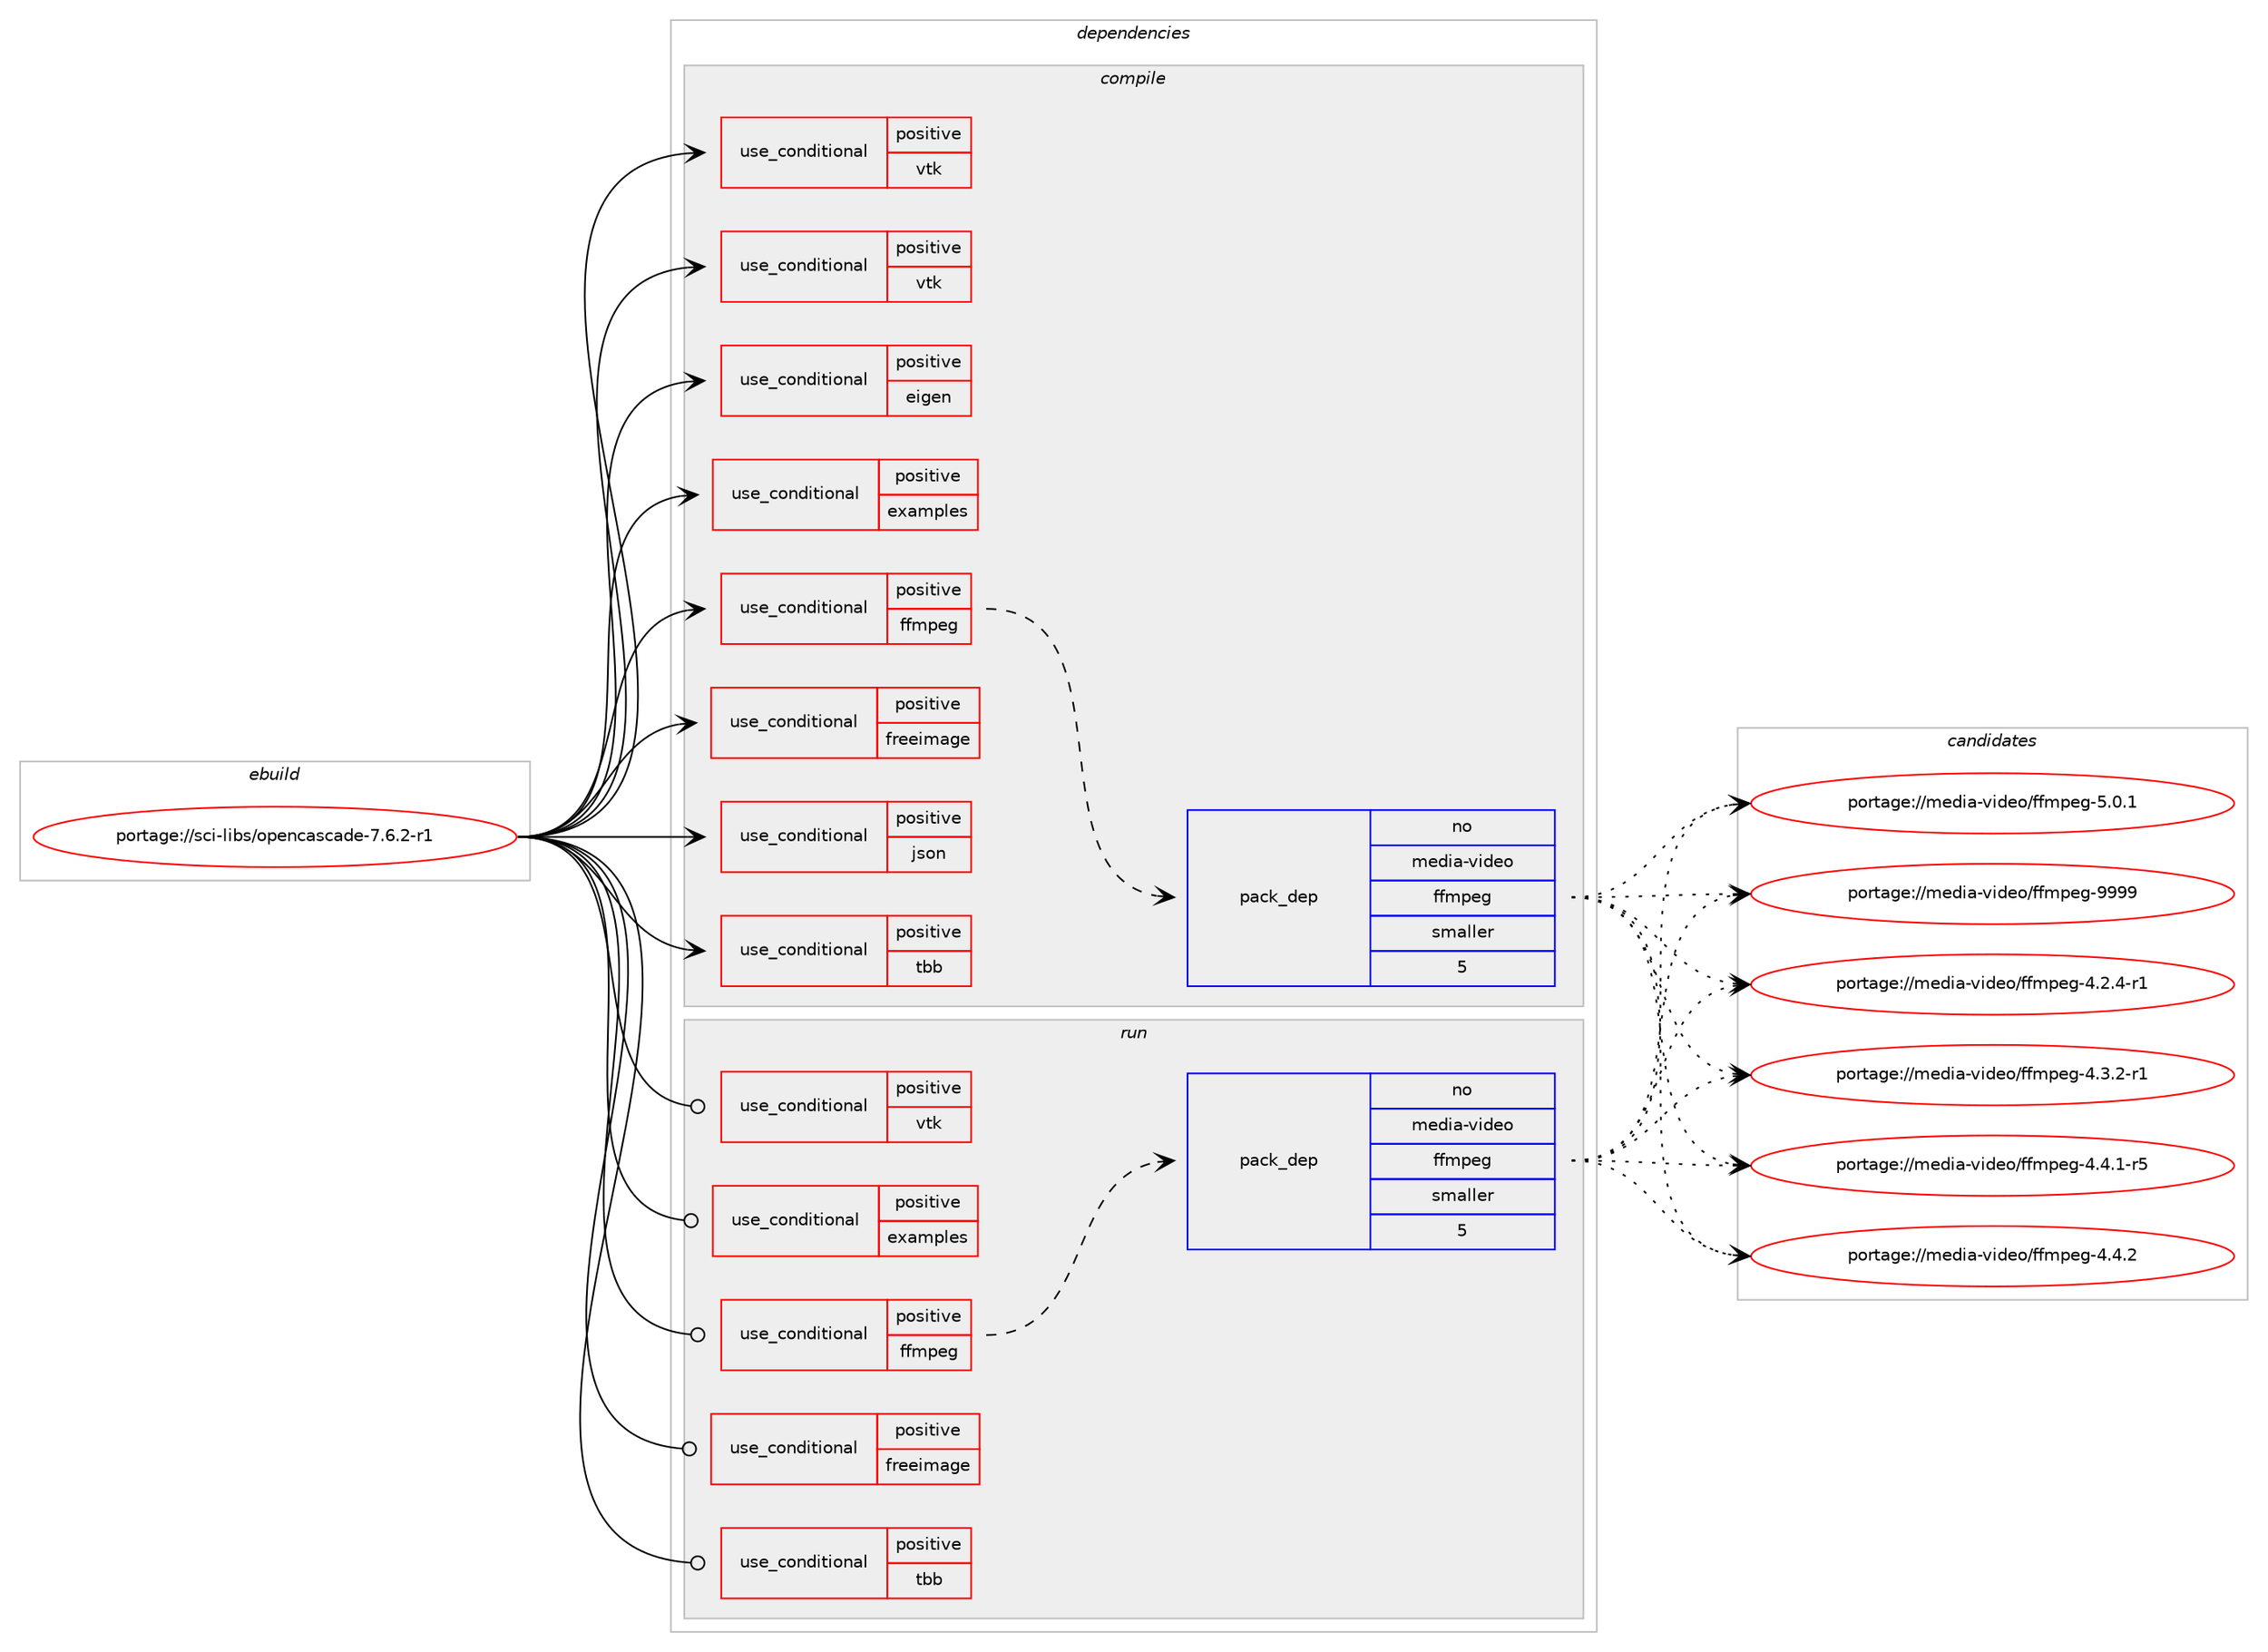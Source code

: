 digraph prolog {

# *************
# Graph options
# *************

newrank=true;
concentrate=true;
compound=true;
graph [rankdir=LR,fontname=Helvetica,fontsize=10,ranksep=1.5];#, ranksep=2.5, nodesep=0.2];
edge  [arrowhead=vee];
node  [fontname=Helvetica,fontsize=10];

# **********
# The ebuild
# **********

subgraph cluster_leftcol {
color=gray;
label=<<i>ebuild</i>>;
id [label="portage://sci-libs/opencascade-7.6.2-r1", color=red, width=4, href="../sci-libs/opencascade-7.6.2-r1.svg"];
}

# ****************
# The dependencies
# ****************

subgraph cluster_midcol {
color=gray;
label=<<i>dependencies</i>>;
subgraph cluster_compile {
fillcolor="#eeeeee";
style=filled;
label=<<i>compile</i>>;
subgraph cond2334 {
dependency3357 [label=<<TABLE BORDER="0" CELLBORDER="1" CELLSPACING="0" CELLPADDING="4"><TR><TD ROWSPAN="3" CELLPADDING="10">use_conditional</TD></TR><TR><TD>positive</TD></TR><TR><TD>eigen</TD></TR></TABLE>>, shape=none, color=red];
# *** BEGIN UNKNOWN DEPENDENCY TYPE (TODO) ***
# dependency3357 -> package_dependency(portage://sci-libs/opencascade-7.6.2-r1,install,no,dev-cpp,eigen,none,[,,],[],[])
# *** END UNKNOWN DEPENDENCY TYPE (TODO) ***

}
id:e -> dependency3357:w [weight=20,style="solid",arrowhead="vee"];
subgraph cond2335 {
dependency3358 [label=<<TABLE BORDER="0" CELLBORDER="1" CELLSPACING="0" CELLPADDING="4"><TR><TD ROWSPAN="3" CELLPADDING="10">use_conditional</TD></TR><TR><TD>positive</TD></TR><TR><TD>examples</TD></TR></TABLE>>, shape=none, color=red];
# *** BEGIN UNKNOWN DEPENDENCY TYPE (TODO) ***
# dependency3358 -> package_dependency(portage://sci-libs/opencascade-7.6.2-r1,install,no,dev-qt,qtcore,none,[,,],[slot(5)],[])
# *** END UNKNOWN DEPENDENCY TYPE (TODO) ***

# *** BEGIN UNKNOWN DEPENDENCY TYPE (TODO) ***
# dependency3358 -> package_dependency(portage://sci-libs/opencascade-7.6.2-r1,install,no,dev-qt,qtgui,none,[,,],[slot(5)],[])
# *** END UNKNOWN DEPENDENCY TYPE (TODO) ***

# *** BEGIN UNKNOWN DEPENDENCY TYPE (TODO) ***
# dependency3358 -> package_dependency(portage://sci-libs/opencascade-7.6.2-r1,install,no,dev-qt,qtquickcontrols2,none,[,,],[slot(5)],[])
# *** END UNKNOWN DEPENDENCY TYPE (TODO) ***

# *** BEGIN UNKNOWN DEPENDENCY TYPE (TODO) ***
# dependency3358 -> package_dependency(portage://sci-libs/opencascade-7.6.2-r1,install,no,dev-qt,qtwidgets,none,[,,],[slot(5)],[])
# *** END UNKNOWN DEPENDENCY TYPE (TODO) ***

# *** BEGIN UNKNOWN DEPENDENCY TYPE (TODO) ***
# dependency3358 -> package_dependency(portage://sci-libs/opencascade-7.6.2-r1,install,no,dev-qt,qtxml,none,[,,],[slot(5)],[])
# *** END UNKNOWN DEPENDENCY TYPE (TODO) ***

}
id:e -> dependency3358:w [weight=20,style="solid",arrowhead="vee"];
subgraph cond2336 {
dependency3359 [label=<<TABLE BORDER="0" CELLBORDER="1" CELLSPACING="0" CELLPADDING="4"><TR><TD ROWSPAN="3" CELLPADDING="10">use_conditional</TD></TR><TR><TD>positive</TD></TR><TR><TD>ffmpeg</TD></TR></TABLE>>, shape=none, color=red];
subgraph pack1005 {
dependency3360 [label=<<TABLE BORDER="0" CELLBORDER="1" CELLSPACING="0" CELLPADDING="4" WIDTH="220"><TR><TD ROWSPAN="6" CELLPADDING="30">pack_dep</TD></TR><TR><TD WIDTH="110">no</TD></TR><TR><TD>media-video</TD></TR><TR><TD>ffmpeg</TD></TR><TR><TD>smaller</TD></TR><TR><TD>5</TD></TR></TABLE>>, shape=none, color=blue];
}
dependency3359:e -> dependency3360:w [weight=20,style="dashed",arrowhead="vee"];
}
id:e -> dependency3359:w [weight=20,style="solid",arrowhead="vee"];
subgraph cond2337 {
dependency3361 [label=<<TABLE BORDER="0" CELLBORDER="1" CELLSPACING="0" CELLPADDING="4"><TR><TD ROWSPAN="3" CELLPADDING="10">use_conditional</TD></TR><TR><TD>positive</TD></TR><TR><TD>freeimage</TD></TR></TABLE>>, shape=none, color=red];
# *** BEGIN UNKNOWN DEPENDENCY TYPE (TODO) ***
# dependency3361 -> package_dependency(portage://sci-libs/opencascade-7.6.2-r1,install,no,media-libs,freeimage,none,[,,],[],[])
# *** END UNKNOWN DEPENDENCY TYPE (TODO) ***

}
id:e -> dependency3361:w [weight=20,style="solid",arrowhead="vee"];
subgraph cond2338 {
dependency3362 [label=<<TABLE BORDER="0" CELLBORDER="1" CELLSPACING="0" CELLPADDING="4"><TR><TD ROWSPAN="3" CELLPADDING="10">use_conditional</TD></TR><TR><TD>positive</TD></TR><TR><TD>json</TD></TR></TABLE>>, shape=none, color=red];
# *** BEGIN UNKNOWN DEPENDENCY TYPE (TODO) ***
# dependency3362 -> package_dependency(portage://sci-libs/opencascade-7.6.2-r1,install,no,dev-libs,rapidjson,none,[,,],[],[])
# *** END UNKNOWN DEPENDENCY TYPE (TODO) ***

}
id:e -> dependency3362:w [weight=20,style="solid",arrowhead="vee"];
subgraph cond2339 {
dependency3363 [label=<<TABLE BORDER="0" CELLBORDER="1" CELLSPACING="0" CELLPADDING="4"><TR><TD ROWSPAN="3" CELLPADDING="10">use_conditional</TD></TR><TR><TD>positive</TD></TR><TR><TD>tbb</TD></TR></TABLE>>, shape=none, color=red];
# *** BEGIN UNKNOWN DEPENDENCY TYPE (TODO) ***
# dependency3363 -> package_dependency(portage://sci-libs/opencascade-7.6.2-r1,install,no,dev-cpp,tbb,none,[,,],any_same_slot,[])
# *** END UNKNOWN DEPENDENCY TYPE (TODO) ***

}
id:e -> dependency3363:w [weight=20,style="solid",arrowhead="vee"];
subgraph cond2340 {
dependency3364 [label=<<TABLE BORDER="0" CELLBORDER="1" CELLSPACING="0" CELLPADDING="4"><TR><TD ROWSPAN="3" CELLPADDING="10">use_conditional</TD></TR><TR><TD>positive</TD></TR><TR><TD>vtk</TD></TR></TABLE>>, shape=none, color=red];
# *** BEGIN UNKNOWN DEPENDENCY TYPE (TODO) ***
# dependency3364 -> package_dependency(portage://sci-libs/opencascade-7.6.2-r1,install,no,dev-libs,utfcpp,none,[,,],[],[])
# *** END UNKNOWN DEPENDENCY TYPE (TODO) ***

}
id:e -> dependency3364:w [weight=20,style="solid",arrowhead="vee"];
subgraph cond2341 {
dependency3365 [label=<<TABLE BORDER="0" CELLBORDER="1" CELLSPACING="0" CELLPADDING="4"><TR><TD ROWSPAN="3" CELLPADDING="10">use_conditional</TD></TR><TR><TD>positive</TD></TR><TR><TD>vtk</TD></TR></TABLE>>, shape=none, color=red];
# *** BEGIN UNKNOWN DEPENDENCY TYPE (TODO) ***
# dependency3365 -> package_dependency(portage://sci-libs/opencascade-7.6.2-r1,install,no,sci-libs,vtk,none,[,,],any_same_slot,[use(enable(rendering),none)])
# *** END UNKNOWN DEPENDENCY TYPE (TODO) ***

}
id:e -> dependency3365:w [weight=20,style="solid",arrowhead="vee"];
# *** BEGIN UNKNOWN DEPENDENCY TYPE (TODO) ***
# id -> package_dependency(portage://sci-libs/opencascade-7.6.2-r1,install,no,dev-lang,tcl,none,[,,],any_same_slot,[])
# *** END UNKNOWN DEPENDENCY TYPE (TODO) ***

# *** BEGIN UNKNOWN DEPENDENCY TYPE (TODO) ***
# id -> package_dependency(portage://sci-libs/opencascade-7.6.2-r1,install,no,dev-lang,tk,none,[,,],any_same_slot,[])
# *** END UNKNOWN DEPENDENCY TYPE (TODO) ***

# *** BEGIN UNKNOWN DEPENDENCY TYPE (TODO) ***
# id -> package_dependency(portage://sci-libs/opencascade-7.6.2-r1,install,no,dev-tcltk,itcl,none,[,,],[],[])
# *** END UNKNOWN DEPENDENCY TYPE (TODO) ***

# *** BEGIN UNKNOWN DEPENDENCY TYPE (TODO) ***
# id -> package_dependency(portage://sci-libs/opencascade-7.6.2-r1,install,no,dev-tcltk,itk,none,[,,],[],[])
# *** END UNKNOWN DEPENDENCY TYPE (TODO) ***

# *** BEGIN UNKNOWN DEPENDENCY TYPE (TODO) ***
# id -> package_dependency(portage://sci-libs/opencascade-7.6.2-r1,install,no,dev-tcltk,tix,none,[,,],[],[])
# *** END UNKNOWN DEPENDENCY TYPE (TODO) ***

# *** BEGIN UNKNOWN DEPENDENCY TYPE (TODO) ***
# id -> package_dependency(portage://sci-libs/opencascade-7.6.2-r1,install,no,media-libs,fontconfig,none,[,,],[],[])
# *** END UNKNOWN DEPENDENCY TYPE (TODO) ***

# *** BEGIN UNKNOWN DEPENDENCY TYPE (TODO) ***
# id -> package_dependency(portage://sci-libs/opencascade-7.6.2-r1,install,no,media-libs,freetype,none,[,,],[slot(2)],[])
# *** END UNKNOWN DEPENDENCY TYPE (TODO) ***

# *** BEGIN UNKNOWN DEPENDENCY TYPE (TODO) ***
# id -> package_dependency(portage://sci-libs/opencascade-7.6.2-r1,install,no,media-libs,ftgl,none,[,,],[],[])
# *** END UNKNOWN DEPENDENCY TYPE (TODO) ***

# *** BEGIN UNKNOWN DEPENDENCY TYPE (TODO) ***
# id -> package_dependency(portage://sci-libs/opencascade-7.6.2-r1,install,no,virtual,glu,none,[,,],[],[])
# *** END UNKNOWN DEPENDENCY TYPE (TODO) ***

# *** BEGIN UNKNOWN DEPENDENCY TYPE (TODO) ***
# id -> package_dependency(portage://sci-libs/opencascade-7.6.2-r1,install,no,virtual,opengl,none,[,,],[],[])
# *** END UNKNOWN DEPENDENCY TYPE (TODO) ***

# *** BEGIN UNKNOWN DEPENDENCY TYPE (TODO) ***
# id -> package_dependency(portage://sci-libs/opencascade-7.6.2-r1,install,no,x11-libs,libXmu,none,[,,],[],[])
# *** END UNKNOWN DEPENDENCY TYPE (TODO) ***

# *** BEGIN UNKNOWN DEPENDENCY TYPE (TODO) ***
# id -> package_dependency(portage://sci-libs/opencascade-7.6.2-r1,install,weak,app-eselect,eselect-opencascade,none,[,,],[],[])
# *** END UNKNOWN DEPENDENCY TYPE (TODO) ***

}
subgraph cluster_compileandrun {
fillcolor="#eeeeee";
style=filled;
label=<<i>compile and run</i>>;
}
subgraph cluster_run {
fillcolor="#eeeeee";
style=filled;
label=<<i>run</i>>;
subgraph cond2342 {
dependency3366 [label=<<TABLE BORDER="0" CELLBORDER="1" CELLSPACING="0" CELLPADDING="4"><TR><TD ROWSPAN="3" CELLPADDING="10">use_conditional</TD></TR><TR><TD>positive</TD></TR><TR><TD>examples</TD></TR></TABLE>>, shape=none, color=red];
# *** BEGIN UNKNOWN DEPENDENCY TYPE (TODO) ***
# dependency3366 -> package_dependency(portage://sci-libs/opencascade-7.6.2-r1,run,no,dev-qt,qtcore,none,[,,],[slot(5)],[])
# *** END UNKNOWN DEPENDENCY TYPE (TODO) ***

# *** BEGIN UNKNOWN DEPENDENCY TYPE (TODO) ***
# dependency3366 -> package_dependency(portage://sci-libs/opencascade-7.6.2-r1,run,no,dev-qt,qtgui,none,[,,],[slot(5)],[])
# *** END UNKNOWN DEPENDENCY TYPE (TODO) ***

# *** BEGIN UNKNOWN DEPENDENCY TYPE (TODO) ***
# dependency3366 -> package_dependency(portage://sci-libs/opencascade-7.6.2-r1,run,no,dev-qt,qtquickcontrols2,none,[,,],[slot(5)],[])
# *** END UNKNOWN DEPENDENCY TYPE (TODO) ***

# *** BEGIN UNKNOWN DEPENDENCY TYPE (TODO) ***
# dependency3366 -> package_dependency(portage://sci-libs/opencascade-7.6.2-r1,run,no,dev-qt,qtwidgets,none,[,,],[slot(5)],[])
# *** END UNKNOWN DEPENDENCY TYPE (TODO) ***

# *** BEGIN UNKNOWN DEPENDENCY TYPE (TODO) ***
# dependency3366 -> package_dependency(portage://sci-libs/opencascade-7.6.2-r1,run,no,dev-qt,qtxml,none,[,,],[slot(5)],[])
# *** END UNKNOWN DEPENDENCY TYPE (TODO) ***

}
id:e -> dependency3366:w [weight=20,style="solid",arrowhead="odot"];
subgraph cond2343 {
dependency3367 [label=<<TABLE BORDER="0" CELLBORDER="1" CELLSPACING="0" CELLPADDING="4"><TR><TD ROWSPAN="3" CELLPADDING="10">use_conditional</TD></TR><TR><TD>positive</TD></TR><TR><TD>ffmpeg</TD></TR></TABLE>>, shape=none, color=red];
subgraph pack1006 {
dependency3368 [label=<<TABLE BORDER="0" CELLBORDER="1" CELLSPACING="0" CELLPADDING="4" WIDTH="220"><TR><TD ROWSPAN="6" CELLPADDING="30">pack_dep</TD></TR><TR><TD WIDTH="110">no</TD></TR><TR><TD>media-video</TD></TR><TR><TD>ffmpeg</TD></TR><TR><TD>smaller</TD></TR><TR><TD>5</TD></TR></TABLE>>, shape=none, color=blue];
}
dependency3367:e -> dependency3368:w [weight=20,style="dashed",arrowhead="vee"];
}
id:e -> dependency3367:w [weight=20,style="solid",arrowhead="odot"];
subgraph cond2344 {
dependency3369 [label=<<TABLE BORDER="0" CELLBORDER="1" CELLSPACING="0" CELLPADDING="4"><TR><TD ROWSPAN="3" CELLPADDING="10">use_conditional</TD></TR><TR><TD>positive</TD></TR><TR><TD>freeimage</TD></TR></TABLE>>, shape=none, color=red];
# *** BEGIN UNKNOWN DEPENDENCY TYPE (TODO) ***
# dependency3369 -> package_dependency(portage://sci-libs/opencascade-7.6.2-r1,run,no,media-libs,freeimage,none,[,,],[],[])
# *** END UNKNOWN DEPENDENCY TYPE (TODO) ***

}
id:e -> dependency3369:w [weight=20,style="solid",arrowhead="odot"];
subgraph cond2345 {
dependency3370 [label=<<TABLE BORDER="0" CELLBORDER="1" CELLSPACING="0" CELLPADDING="4"><TR><TD ROWSPAN="3" CELLPADDING="10">use_conditional</TD></TR><TR><TD>positive</TD></TR><TR><TD>tbb</TD></TR></TABLE>>, shape=none, color=red];
# *** BEGIN UNKNOWN DEPENDENCY TYPE (TODO) ***
# dependency3370 -> package_dependency(portage://sci-libs/opencascade-7.6.2-r1,run,no,dev-cpp,tbb,none,[,,],any_same_slot,[])
# *** END UNKNOWN DEPENDENCY TYPE (TODO) ***

}
id:e -> dependency3370:w [weight=20,style="solid",arrowhead="odot"];
subgraph cond2346 {
dependency3371 [label=<<TABLE BORDER="0" CELLBORDER="1" CELLSPACING="0" CELLPADDING="4"><TR><TD ROWSPAN="3" CELLPADDING="10">use_conditional</TD></TR><TR><TD>positive</TD></TR><TR><TD>vtk</TD></TR></TABLE>>, shape=none, color=red];
# *** BEGIN UNKNOWN DEPENDENCY TYPE (TODO) ***
# dependency3371 -> package_dependency(portage://sci-libs/opencascade-7.6.2-r1,run,no,sci-libs,vtk,none,[,,],any_same_slot,[use(enable(rendering),none)])
# *** END UNKNOWN DEPENDENCY TYPE (TODO) ***

}
id:e -> dependency3371:w [weight=20,style="solid",arrowhead="odot"];
# *** BEGIN UNKNOWN DEPENDENCY TYPE (TODO) ***
# id -> package_dependency(portage://sci-libs/opencascade-7.6.2-r1,run,no,dev-lang,tcl,none,[,,],any_same_slot,[])
# *** END UNKNOWN DEPENDENCY TYPE (TODO) ***

# *** BEGIN UNKNOWN DEPENDENCY TYPE (TODO) ***
# id -> package_dependency(portage://sci-libs/opencascade-7.6.2-r1,run,no,dev-lang,tk,none,[,,],any_same_slot,[])
# *** END UNKNOWN DEPENDENCY TYPE (TODO) ***

# *** BEGIN UNKNOWN DEPENDENCY TYPE (TODO) ***
# id -> package_dependency(portage://sci-libs/opencascade-7.6.2-r1,run,no,dev-tcltk,itcl,none,[,,],[],[])
# *** END UNKNOWN DEPENDENCY TYPE (TODO) ***

# *** BEGIN UNKNOWN DEPENDENCY TYPE (TODO) ***
# id -> package_dependency(portage://sci-libs/opencascade-7.6.2-r1,run,no,dev-tcltk,itk,none,[,,],[],[])
# *** END UNKNOWN DEPENDENCY TYPE (TODO) ***

# *** BEGIN UNKNOWN DEPENDENCY TYPE (TODO) ***
# id -> package_dependency(portage://sci-libs/opencascade-7.6.2-r1,run,no,dev-tcltk,tix,none,[,,],[],[])
# *** END UNKNOWN DEPENDENCY TYPE (TODO) ***

# *** BEGIN UNKNOWN DEPENDENCY TYPE (TODO) ***
# id -> package_dependency(portage://sci-libs/opencascade-7.6.2-r1,run,no,media-libs,fontconfig,none,[,,],[],[])
# *** END UNKNOWN DEPENDENCY TYPE (TODO) ***

# *** BEGIN UNKNOWN DEPENDENCY TYPE (TODO) ***
# id -> package_dependency(portage://sci-libs/opencascade-7.6.2-r1,run,no,media-libs,freetype,none,[,,],[slot(2)],[])
# *** END UNKNOWN DEPENDENCY TYPE (TODO) ***

# *** BEGIN UNKNOWN DEPENDENCY TYPE (TODO) ***
# id -> package_dependency(portage://sci-libs/opencascade-7.6.2-r1,run,no,media-libs,ftgl,none,[,,],[],[])
# *** END UNKNOWN DEPENDENCY TYPE (TODO) ***

# *** BEGIN UNKNOWN DEPENDENCY TYPE (TODO) ***
# id -> package_dependency(portage://sci-libs/opencascade-7.6.2-r1,run,no,virtual,glu,none,[,,],[],[])
# *** END UNKNOWN DEPENDENCY TYPE (TODO) ***

# *** BEGIN UNKNOWN DEPENDENCY TYPE (TODO) ***
# id -> package_dependency(portage://sci-libs/opencascade-7.6.2-r1,run,no,virtual,opengl,none,[,,],[],[])
# *** END UNKNOWN DEPENDENCY TYPE (TODO) ***

# *** BEGIN UNKNOWN DEPENDENCY TYPE (TODO) ***
# id -> package_dependency(portage://sci-libs/opencascade-7.6.2-r1,run,no,x11-libs,libXmu,none,[,,],[],[])
# *** END UNKNOWN DEPENDENCY TYPE (TODO) ***

# *** BEGIN UNKNOWN DEPENDENCY TYPE (TODO) ***
# id -> package_dependency(portage://sci-libs/opencascade-7.6.2-r1,run,weak,app-eselect,eselect-opencascade,none,[,,],[],[])
# *** END UNKNOWN DEPENDENCY TYPE (TODO) ***

}
}

# **************
# The candidates
# **************

subgraph cluster_choices {
rank=same;
color=gray;
label=<<i>candidates</i>>;

subgraph choice1005 {
color=black;
nodesep=1;
choice1091011001059745118105100101111471021021091121011034552465046524511449 [label="portage://media-video/ffmpeg-4.2.4-r1", color=red, width=4,href="../media-video/ffmpeg-4.2.4-r1.svg"];
choice1091011001059745118105100101111471021021091121011034552465146504511449 [label="portage://media-video/ffmpeg-4.3.2-r1", color=red, width=4,href="../media-video/ffmpeg-4.3.2-r1.svg"];
choice1091011001059745118105100101111471021021091121011034552465246494511453 [label="portage://media-video/ffmpeg-4.4.1-r5", color=red, width=4,href="../media-video/ffmpeg-4.4.1-r5.svg"];
choice109101100105974511810510010111147102102109112101103455246524650 [label="portage://media-video/ffmpeg-4.4.2", color=red, width=4,href="../media-video/ffmpeg-4.4.2.svg"];
choice109101100105974511810510010111147102102109112101103455346484649 [label="portage://media-video/ffmpeg-5.0.1", color=red, width=4,href="../media-video/ffmpeg-5.0.1.svg"];
choice1091011001059745118105100101111471021021091121011034557575757 [label="portage://media-video/ffmpeg-9999", color=red, width=4,href="../media-video/ffmpeg-9999.svg"];
dependency3360:e -> choice1091011001059745118105100101111471021021091121011034552465046524511449:w [style=dotted,weight="100"];
dependency3360:e -> choice1091011001059745118105100101111471021021091121011034552465146504511449:w [style=dotted,weight="100"];
dependency3360:e -> choice1091011001059745118105100101111471021021091121011034552465246494511453:w [style=dotted,weight="100"];
dependency3360:e -> choice109101100105974511810510010111147102102109112101103455246524650:w [style=dotted,weight="100"];
dependency3360:e -> choice109101100105974511810510010111147102102109112101103455346484649:w [style=dotted,weight="100"];
dependency3360:e -> choice1091011001059745118105100101111471021021091121011034557575757:w [style=dotted,weight="100"];
}
subgraph choice1006 {
color=black;
nodesep=1;
choice1091011001059745118105100101111471021021091121011034552465046524511449 [label="portage://media-video/ffmpeg-4.2.4-r1", color=red, width=4,href="../media-video/ffmpeg-4.2.4-r1.svg"];
choice1091011001059745118105100101111471021021091121011034552465146504511449 [label="portage://media-video/ffmpeg-4.3.2-r1", color=red, width=4,href="../media-video/ffmpeg-4.3.2-r1.svg"];
choice1091011001059745118105100101111471021021091121011034552465246494511453 [label="portage://media-video/ffmpeg-4.4.1-r5", color=red, width=4,href="../media-video/ffmpeg-4.4.1-r5.svg"];
choice109101100105974511810510010111147102102109112101103455246524650 [label="portage://media-video/ffmpeg-4.4.2", color=red, width=4,href="../media-video/ffmpeg-4.4.2.svg"];
choice109101100105974511810510010111147102102109112101103455346484649 [label="portage://media-video/ffmpeg-5.0.1", color=red, width=4,href="../media-video/ffmpeg-5.0.1.svg"];
choice1091011001059745118105100101111471021021091121011034557575757 [label="portage://media-video/ffmpeg-9999", color=red, width=4,href="../media-video/ffmpeg-9999.svg"];
dependency3368:e -> choice1091011001059745118105100101111471021021091121011034552465046524511449:w [style=dotted,weight="100"];
dependency3368:e -> choice1091011001059745118105100101111471021021091121011034552465146504511449:w [style=dotted,weight="100"];
dependency3368:e -> choice1091011001059745118105100101111471021021091121011034552465246494511453:w [style=dotted,weight="100"];
dependency3368:e -> choice109101100105974511810510010111147102102109112101103455246524650:w [style=dotted,weight="100"];
dependency3368:e -> choice109101100105974511810510010111147102102109112101103455346484649:w [style=dotted,weight="100"];
dependency3368:e -> choice1091011001059745118105100101111471021021091121011034557575757:w [style=dotted,weight="100"];
}
}

}
